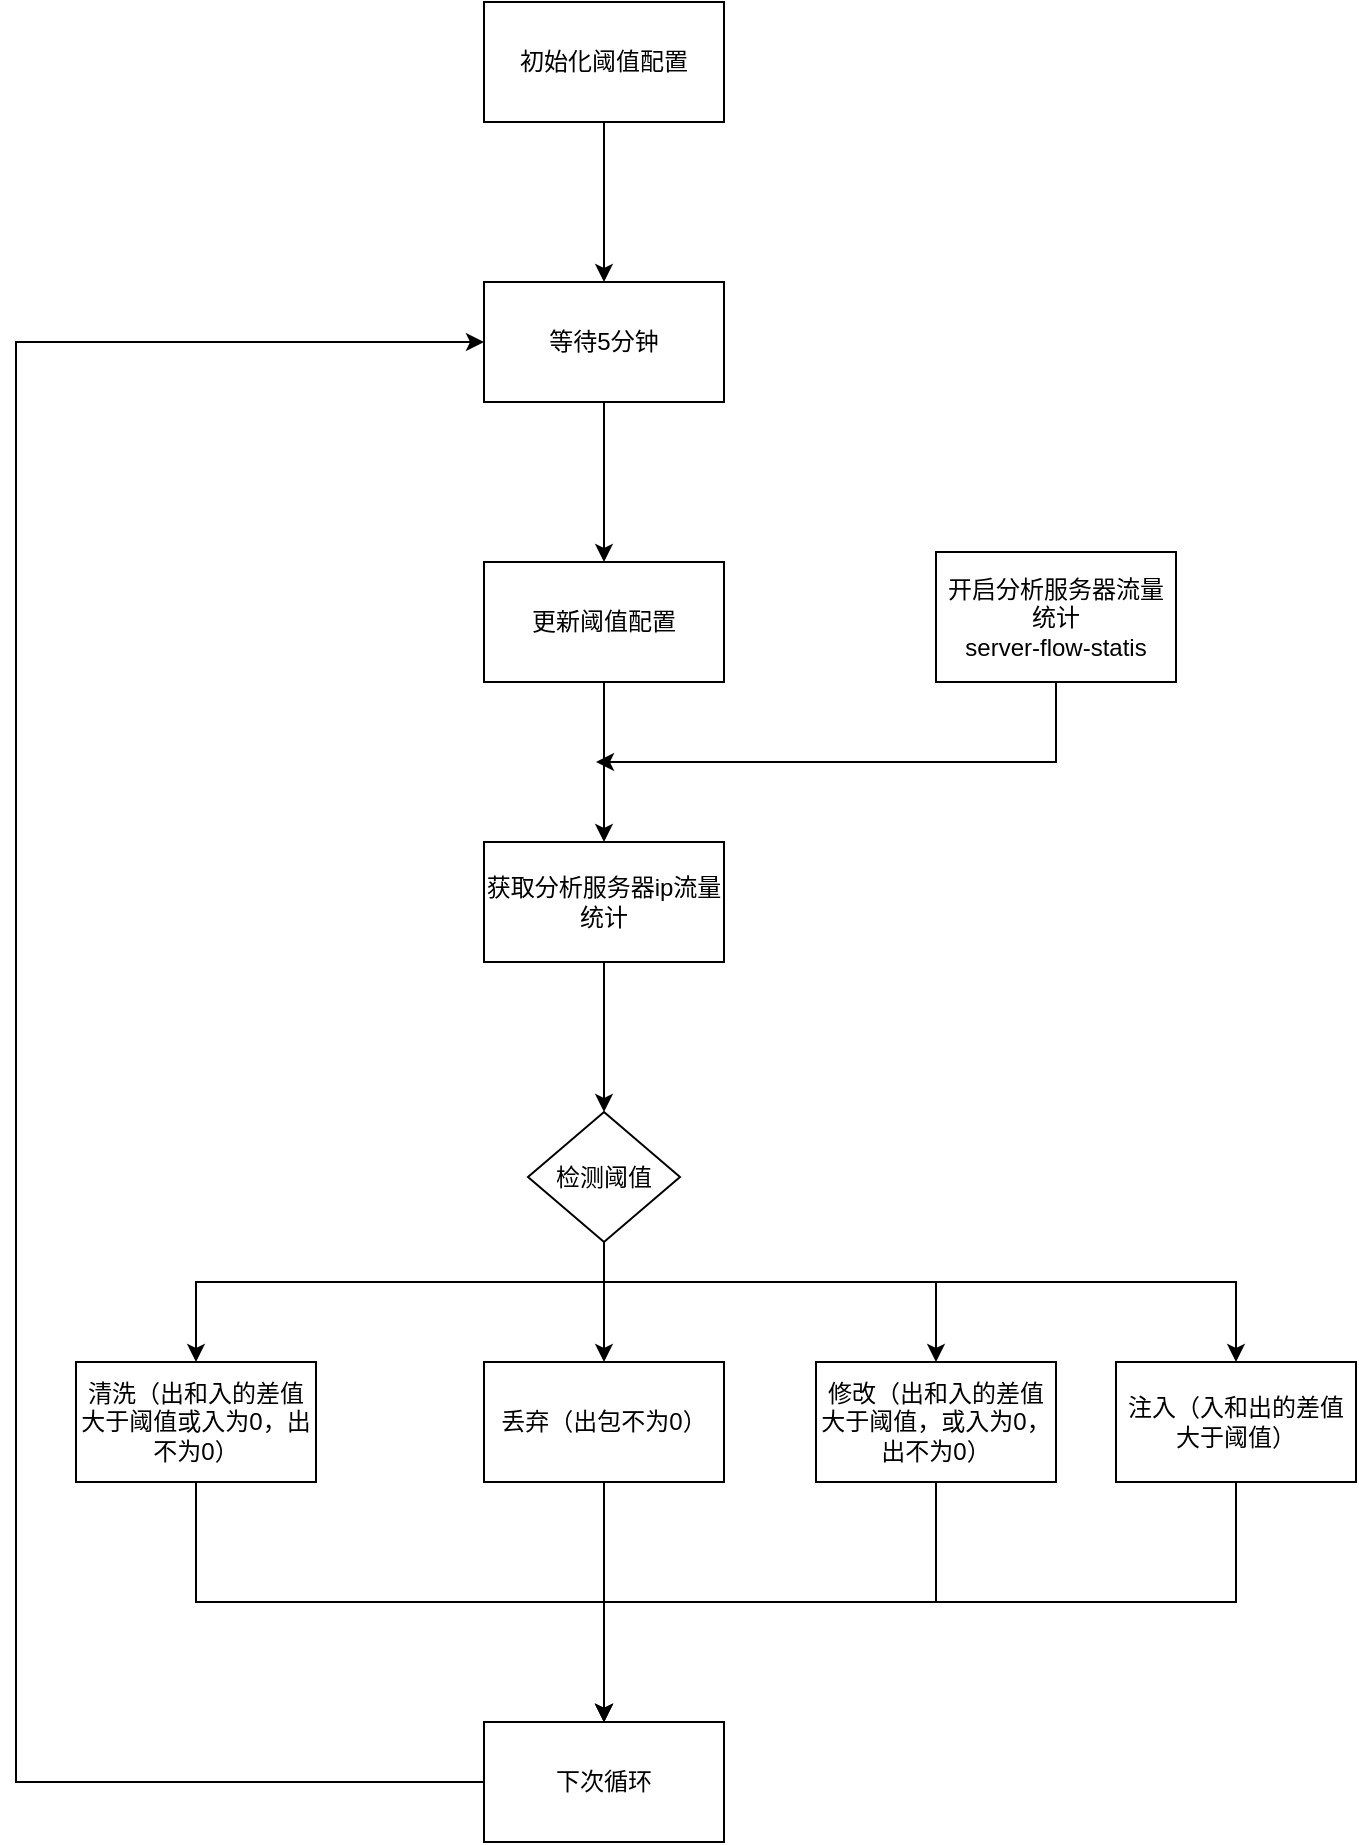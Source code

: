 <mxfile>
    <diagram name="第 1 页" id="yYZHyBcKl4E9hhOgSUbj">
        <mxGraphModel dx="1194" dy="538" grid="1" gridSize="10" guides="1" tooltips="1" connect="1" arrows="1" fold="1" page="1" pageScale="1" pageWidth="827" pageHeight="1169" math="0" shadow="0">
            <root>
                <mxCell id="0"/>
                <mxCell id="1" parent="0"/>
                <mxCell id="2" value="" style="edgeStyle=orthogonalEdgeStyle;rounded=0;orthogonalLoop=1;jettySize=auto;html=1;" edge="1" parent="1" source="3" target="5">
                    <mxGeometry relative="1" as="geometry"/>
                </mxCell>
                <mxCell id="3" value="初始化阈值配置" style="rounded=0;whiteSpace=wrap;html=1;" vertex="1" parent="1">
                    <mxGeometry x="294" y="90" width="120" height="60" as="geometry"/>
                </mxCell>
                <mxCell id="4" value="" style="edgeStyle=orthogonalEdgeStyle;rounded=0;orthogonalLoop=1;jettySize=auto;html=1;" edge="1" parent="1" source="5" target="7">
                    <mxGeometry relative="1" as="geometry"/>
                </mxCell>
                <mxCell id="5" value="等待5分钟" style="whiteSpace=wrap;html=1;rounded=0;" vertex="1" parent="1">
                    <mxGeometry x="294" y="230" width="120" height="60" as="geometry"/>
                </mxCell>
                <mxCell id="6" value="" style="edgeStyle=orthogonalEdgeStyle;rounded=0;orthogonalLoop=1;jettySize=auto;html=1;" edge="1" parent="1" source="7" target="9">
                    <mxGeometry relative="1" as="geometry"/>
                </mxCell>
                <mxCell id="7" value="更新阈值配置" style="whiteSpace=wrap;html=1;rounded=0;" vertex="1" parent="1">
                    <mxGeometry x="294" y="370" width="120" height="60" as="geometry"/>
                </mxCell>
                <mxCell id="8" value="" style="edgeStyle=orthogonalEdgeStyle;rounded=0;orthogonalLoop=1;jettySize=auto;html=1;" edge="1" parent="1" source="9" target="14">
                    <mxGeometry relative="1" as="geometry"/>
                </mxCell>
                <mxCell id="9" value="获取分析服务器ip流量统计" style="whiteSpace=wrap;html=1;rounded=0;" vertex="1" parent="1">
                    <mxGeometry x="294" y="510" width="120" height="60" as="geometry"/>
                </mxCell>
                <mxCell id="10" style="edgeStyle=orthogonalEdgeStyle;rounded=0;orthogonalLoop=1;jettySize=auto;html=1;entryX=0.5;entryY=0;entryDx=0;entryDy=0;" edge="1" parent="1" source="14" target="18">
                    <mxGeometry relative="1" as="geometry">
                        <Array as="points">
                            <mxPoint x="354" y="730"/>
                            <mxPoint x="150" y="730"/>
                        </Array>
                    </mxGeometry>
                </mxCell>
                <mxCell id="11" style="edgeStyle=orthogonalEdgeStyle;rounded=0;orthogonalLoop=1;jettySize=auto;html=1;entryX=0.5;entryY=0;entryDx=0;entryDy=0;" edge="1" parent="1" source="14" target="20">
                    <mxGeometry relative="1" as="geometry"/>
                </mxCell>
                <mxCell id="12" style="edgeStyle=orthogonalEdgeStyle;rounded=0;orthogonalLoop=1;jettySize=auto;html=1;" edge="1" parent="1" source="14" target="22">
                    <mxGeometry relative="1" as="geometry">
                        <Array as="points">
                            <mxPoint x="354" y="730"/>
                            <mxPoint x="520" y="730"/>
                        </Array>
                    </mxGeometry>
                </mxCell>
                <mxCell id="13" style="edgeStyle=orthogonalEdgeStyle;rounded=0;orthogonalLoop=1;jettySize=auto;html=1;entryX=0.5;entryY=0;entryDx=0;entryDy=0;" edge="1" parent="1" source="14" target="24">
                    <mxGeometry relative="1" as="geometry">
                        <Array as="points">
                            <mxPoint x="354" y="730"/>
                            <mxPoint x="670" y="730"/>
                        </Array>
                    </mxGeometry>
                </mxCell>
                <mxCell id="14" value="检测阈值" style="rhombus;whiteSpace=wrap;html=1;rounded=0;" vertex="1" parent="1">
                    <mxGeometry x="316" y="645" width="76" height="65" as="geometry"/>
                </mxCell>
                <mxCell id="15" style="edgeStyle=orthogonalEdgeStyle;rounded=0;orthogonalLoop=1;jettySize=auto;html=1;" edge="1" parent="1" source="16">
                    <mxGeometry relative="1" as="geometry">
                        <mxPoint x="350" y="470" as="targetPoint"/>
                        <Array as="points">
                            <mxPoint x="580" y="470"/>
                        </Array>
                    </mxGeometry>
                </mxCell>
                <mxCell id="16" value="开启分析服务器流量统计&lt;div&gt;server-flow-statis&lt;/div&gt;" style="rounded=0;whiteSpace=wrap;html=1;" vertex="1" parent="1">
                    <mxGeometry x="520" y="365" width="120" height="65" as="geometry"/>
                </mxCell>
                <mxCell id="17" style="edgeStyle=orthogonalEdgeStyle;rounded=0;orthogonalLoop=1;jettySize=auto;html=1;exitX=0.5;exitY=1;exitDx=0;exitDy=0;entryX=0.5;entryY=0;entryDx=0;entryDy=0;" edge="1" parent="1" source="18" target="26">
                    <mxGeometry relative="1" as="geometry"/>
                </mxCell>
                <mxCell id="18" value="清洗（出和入的差值大于阈值或入为0，出不为0）" style="rounded=0;whiteSpace=wrap;html=1;" vertex="1" parent="1">
                    <mxGeometry x="90" y="770" width="120" height="60" as="geometry"/>
                </mxCell>
                <mxCell id="19" style="edgeStyle=orthogonalEdgeStyle;rounded=0;orthogonalLoop=1;jettySize=auto;html=1;exitX=0.5;exitY=1;exitDx=0;exitDy=0;" edge="1" parent="1" source="20">
                    <mxGeometry relative="1" as="geometry">
                        <mxPoint x="354" y="950" as="targetPoint"/>
                    </mxGeometry>
                </mxCell>
                <mxCell id="20" value="丢弃（出包不为0）" style="rounded=0;whiteSpace=wrap;html=1;" vertex="1" parent="1">
                    <mxGeometry x="294" y="770" width="120" height="60" as="geometry"/>
                </mxCell>
                <mxCell id="21" style="edgeStyle=orthogonalEdgeStyle;rounded=0;orthogonalLoop=1;jettySize=auto;html=1;entryX=0.5;entryY=0;entryDx=0;entryDy=0;" edge="1" parent="1" source="22" target="26">
                    <mxGeometry relative="1" as="geometry">
                        <Array as="points">
                            <mxPoint x="520" y="890"/>
                            <mxPoint x="354" y="890"/>
                        </Array>
                    </mxGeometry>
                </mxCell>
                <mxCell id="22" value="修改（出和入的差值大于阈值，或入为0，出不为0）" style="rounded=0;whiteSpace=wrap;html=1;" vertex="1" parent="1">
                    <mxGeometry x="460" y="770" width="120" height="60" as="geometry"/>
                </mxCell>
                <mxCell id="23" style="edgeStyle=orthogonalEdgeStyle;rounded=0;orthogonalLoop=1;jettySize=auto;html=1;entryX=0.5;entryY=0;entryDx=0;entryDy=0;" edge="1" parent="1" source="24" target="26">
                    <mxGeometry relative="1" as="geometry">
                        <Array as="points">
                            <mxPoint x="670" y="890"/>
                            <mxPoint x="354" y="890"/>
                        </Array>
                    </mxGeometry>
                </mxCell>
                <mxCell id="24" value="注入（入和出的差值大于阈值）" style="rounded=0;whiteSpace=wrap;html=1;" vertex="1" parent="1">
                    <mxGeometry x="610" y="770" width="120" height="60" as="geometry"/>
                </mxCell>
                <mxCell id="25" style="edgeStyle=orthogonalEdgeStyle;rounded=0;orthogonalLoop=1;jettySize=auto;html=1;entryX=0;entryY=0.5;entryDx=0;entryDy=0;" edge="1" parent="1" source="26" target="5">
                    <mxGeometry relative="1" as="geometry">
                        <Array as="points">
                            <mxPoint x="60" y="980"/>
                            <mxPoint x="60" y="260"/>
                        </Array>
                    </mxGeometry>
                </mxCell>
                <mxCell id="26" value="下次循环" style="rounded=0;whiteSpace=wrap;html=1;" vertex="1" parent="1">
                    <mxGeometry x="294" y="950" width="120" height="60" as="geometry"/>
                </mxCell>
            </root>
        </mxGraphModel>
    </diagram>
</mxfile>
